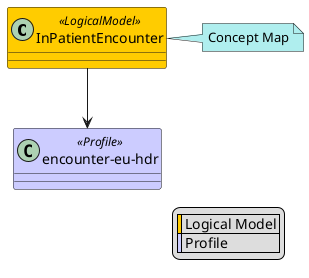 @startuml
skinparam class {
    BackgroundColor<<LogicalModel>> #FFCC00
    BackgroundColor<<Profile>> #CCCCFF
}
skinparam linetype ortho
legend right
  | <#FFCC00> | Logical Model |
  | <#CCCCFF> | Profile |
endlegend
class "InPatientEncounter" <<LogicalModel>> [[StructureDefinition-InPatientEncounter.html]]
note right #PaleTurquoise [[ConceptMap-encounter2FHIR-eu-hdr.html]]
Concept Map
endnote
class "encounter-eu-hdr" <<Profile>> [[StructureDefinition-encounter-eu-hdr.html]]
"InPatientEncounter" --> "encounter-eu-hdr"
@enduml